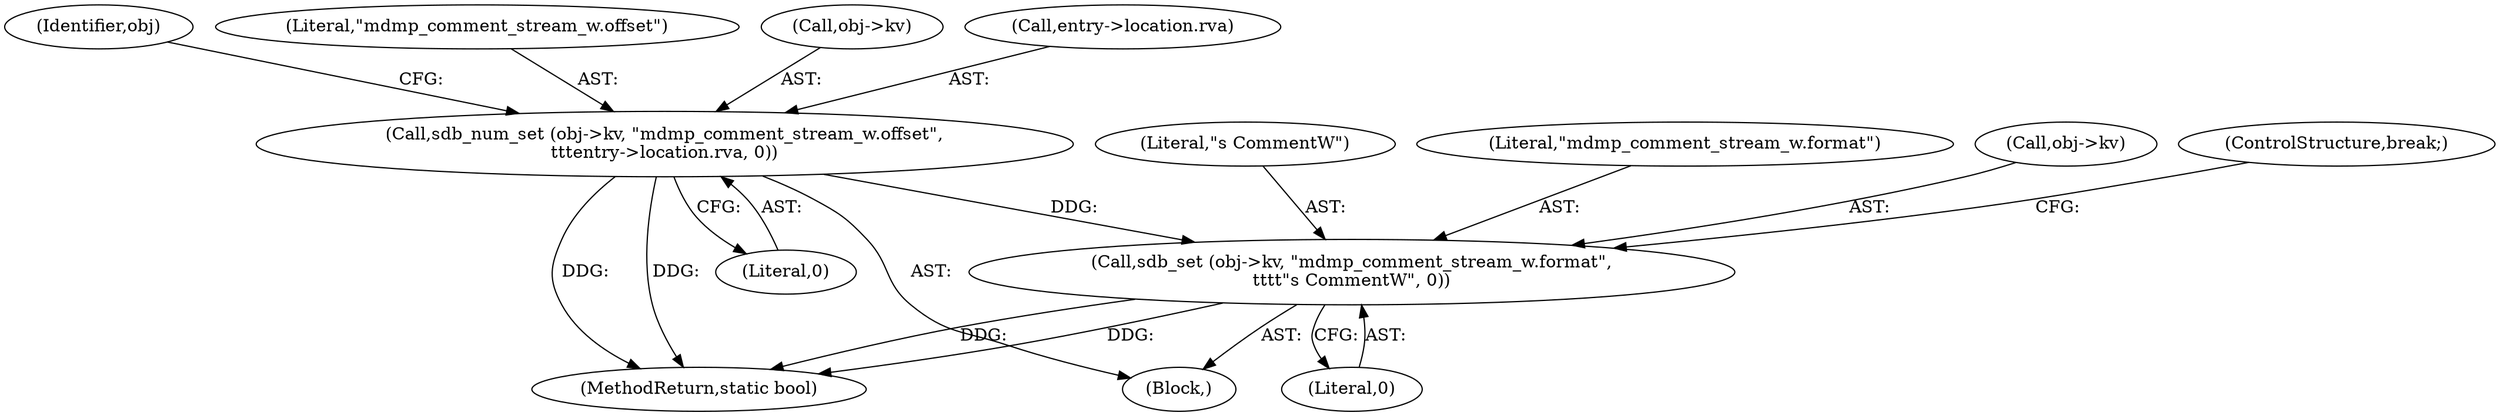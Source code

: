 digraph "0_radare2_40b021ba29c8f90ccf7c879fde2580bc73a17e8e_0@pointer" {
"1000700" [label="(Call,sdb_set (obj->kv, \"mdmp_comment_stream_w.format\",\n\t\t\t\t\"s CommentW\", 0))"];
"1000689" [label="(Call,sdb_num_set (obj->kv, \"mdmp_comment_stream_w.offset\",\n\t\t\tentry->location.rva, 0))"];
"1000702" [label="(Identifier,obj)"];
"1000693" [label="(Literal,\"mdmp_comment_stream_w.offset\")"];
"1000689" [label="(Call,sdb_num_set (obj->kv, \"mdmp_comment_stream_w.offset\",\n\t\t\tentry->location.rva, 0))"];
"1000705" [label="(Literal,\"s CommentW\")"];
"1000704" [label="(Literal,\"mdmp_comment_stream_w.format\")"];
"1000706" [label="(Literal,0)"];
"1000701" [label="(Call,obj->kv)"];
"1000690" [label="(Call,obj->kv)"];
"1000694" [label="(Call,entry->location.rva)"];
"1000700" [label="(Call,sdb_set (obj->kv, \"mdmp_comment_stream_w.format\",\n\t\t\t\t\"s CommentW\", 0))"];
"1001137" [label="(MethodReturn,static bool)"];
"1000166" [label="(Block,)"];
"1000707" [label="(ControlStructure,break;)"];
"1000699" [label="(Literal,0)"];
"1000700" -> "1000166"  [label="AST: "];
"1000700" -> "1000706"  [label="CFG: "];
"1000701" -> "1000700"  [label="AST: "];
"1000704" -> "1000700"  [label="AST: "];
"1000705" -> "1000700"  [label="AST: "];
"1000706" -> "1000700"  [label="AST: "];
"1000707" -> "1000700"  [label="CFG: "];
"1000700" -> "1001137"  [label="DDG: "];
"1000700" -> "1001137"  [label="DDG: "];
"1000689" -> "1000700"  [label="DDG: "];
"1000689" -> "1000166"  [label="AST: "];
"1000689" -> "1000699"  [label="CFG: "];
"1000690" -> "1000689"  [label="AST: "];
"1000693" -> "1000689"  [label="AST: "];
"1000694" -> "1000689"  [label="AST: "];
"1000699" -> "1000689"  [label="AST: "];
"1000702" -> "1000689"  [label="CFG: "];
"1000689" -> "1001137"  [label="DDG: "];
"1000689" -> "1001137"  [label="DDG: "];
}
